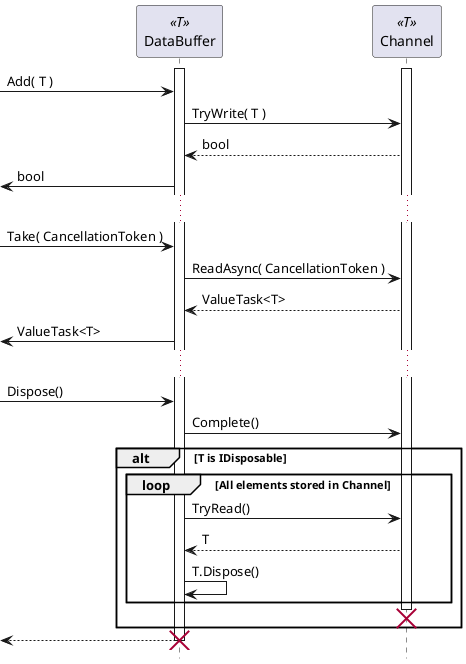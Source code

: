 @startuml ToolboxDataBuffer
hide footbox

participant DataBuffer <<T>>
participant Channel<<T>>

activate DataBuffer
activate Channel

[-> DataBuffer : Add( T )
DataBuffer -> Channel : TryWrite( T )
DataBuffer <-- Channel : bool
[<- DataBuffer : bool

...
[-> DataBuffer : Take( CancellationToken )
DataBuffer -> Channel : ReadAsync( CancellationToken )
DataBuffer <-- Channel : ValueTask<T>
[<- DataBuffer : ValueTask<T>

...
[-> DataBuffer : Dispose()
DataBuffer -> Channel : Complete()
alt T is IDisposable
    loop All elements stored in Channel
        DataBuffer -> Channel : TryRead()
        DataBuffer <-- Channel : T
        DataBuffer -> DataBuffer : T.Dispose()
    end
    destroy Channel
end
[<-- DataBuffer
destroy DataBuffer
@enduml

